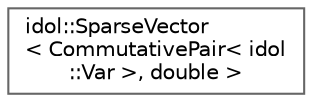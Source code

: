 digraph "Graphical Class Hierarchy"
{
 // LATEX_PDF_SIZE
  bgcolor="transparent";
  edge [fontname=Helvetica,fontsize=10,labelfontname=Helvetica,labelfontsize=10];
  node [fontname=Helvetica,fontsize=10,shape=box,height=0.2,width=0.4];
  rankdir="LR";
  Node0 [id="Node000000",label="idol::SparseVector\l\< CommutativePair\< idol\l::Var \>, double \>",height=0.2,width=0.4,color="grey40", fillcolor="white", style="filled",URL="$classidol_1_1SparseVector.html",tooltip=" "];
}
